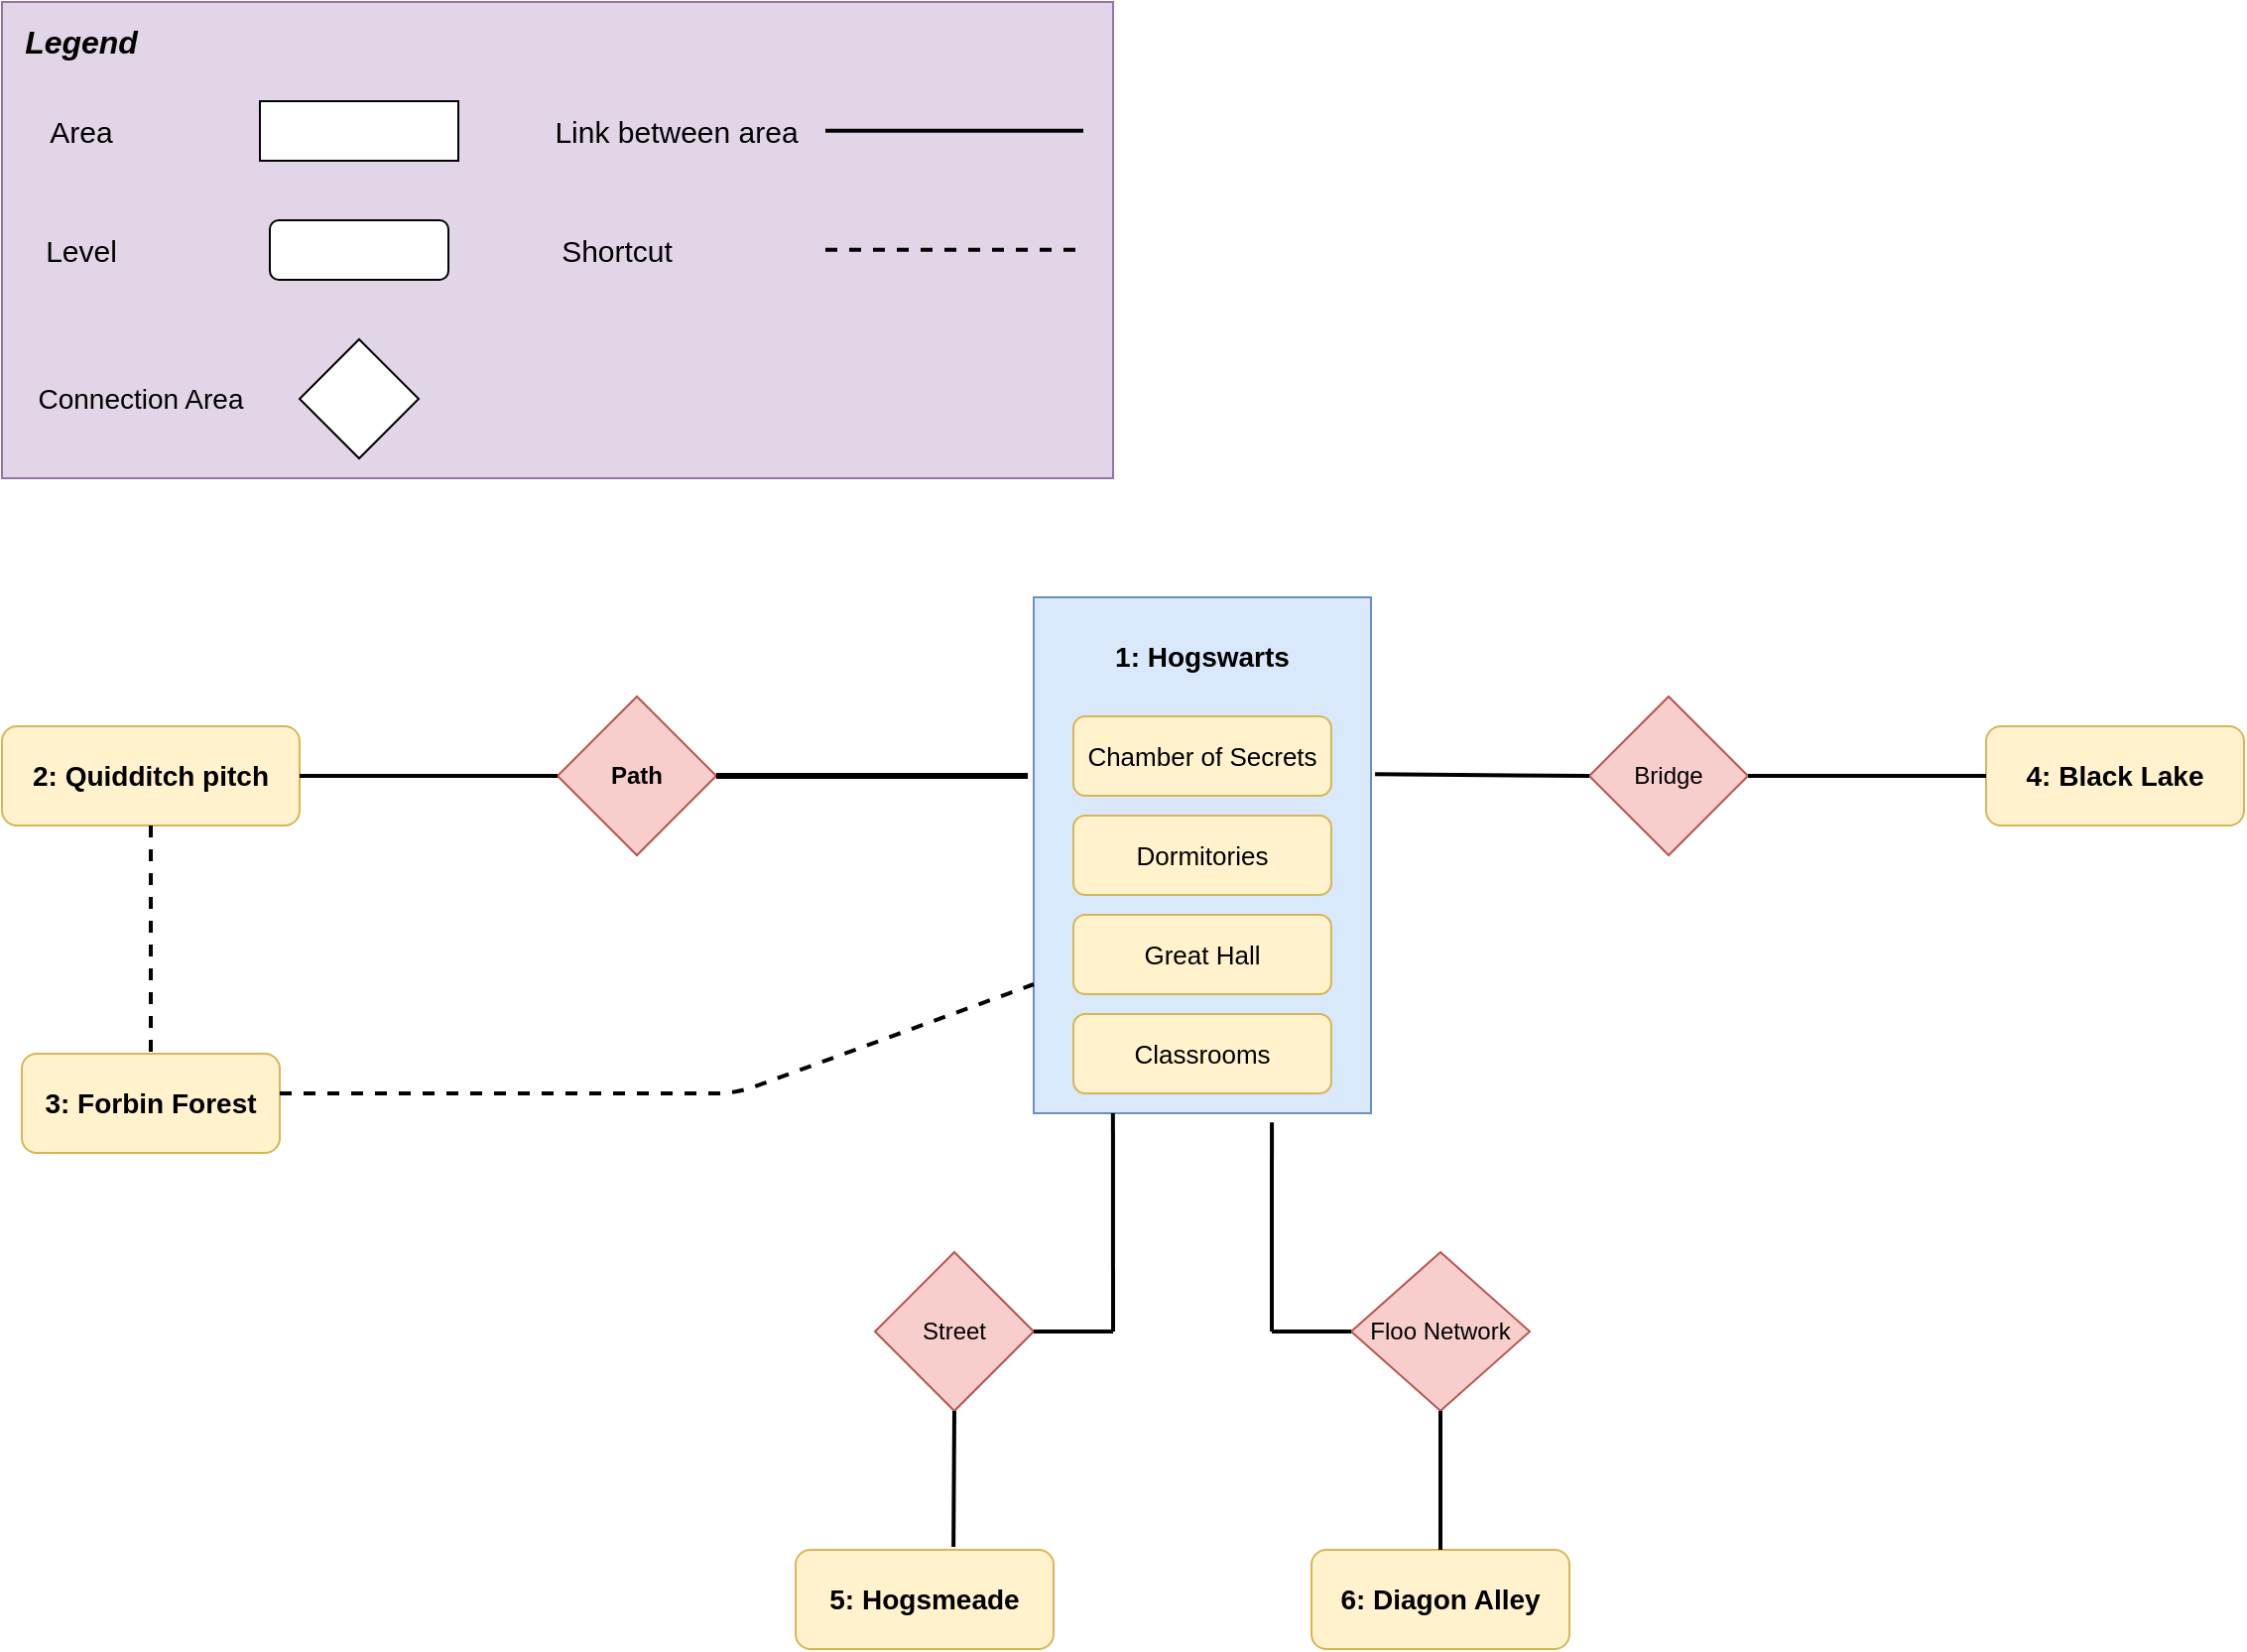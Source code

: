 <mxfile version="13.8.2" type="device"><diagram id="ieafXlgLXWAPZvrX-SiW" name="Page-1"><mxGraphModel dx="2310" dy="1870" grid="1" gridSize="10" guides="1" tooltips="1" connect="1" arrows="1" fold="1" page="1" pageScale="1" pageWidth="827" pageHeight="1169" math="0" shadow="0"><root><mxCell id="0"/><mxCell id="1" parent="0"/><mxCell id="-Sm9kyZUlRJPpKezosNG-6" value="&lt;b&gt;Path&lt;/b&gt;" style="rhombus;whiteSpace=wrap;html=1;fillColor=#f8cecc;strokeColor=#b85450;" vertex="1" parent="1"><mxGeometry x="40" y="-40" width="80" height="80" as="geometry"/></mxCell><mxCell id="-Sm9kyZUlRJPpKezosNG-8" value="Floo Network" style="rhombus;whiteSpace=wrap;html=1;fillColor=#f8cecc;strokeColor=#b85450;" vertex="1" parent="1"><mxGeometry x="440" y="240" width="90" height="80" as="geometry"/></mxCell><mxCell id="-Sm9kyZUlRJPpKezosNG-9" value="&lt;font style=&quot;font-size: 14px&quot;&gt;&lt;b&gt;4: Black Lake&lt;/b&gt;&lt;/font&gt;" style="rounded=1;whiteSpace=wrap;html=1;fillColor=#fff2cc;strokeColor=#d6b656;align=center;" vertex="1" parent="1"><mxGeometry x="760" y="-25" width="130" height="50" as="geometry"/></mxCell><mxCell id="-Sm9kyZUlRJPpKezosNG-10" value="Bridge" style="rhombus;whiteSpace=wrap;html=1;fillColor=#f8cecc;strokeColor=#b85450;" vertex="1" parent="1"><mxGeometry x="560" y="-40" width="80" height="80" as="geometry"/></mxCell><mxCell id="-Sm9kyZUlRJPpKezosNG-11" value="&lt;font style=&quot;font-size: 14px&quot;&gt;&lt;b&gt;3: Forbin Forest&lt;/b&gt;&lt;/font&gt;" style="rounded=1;whiteSpace=wrap;html=1;fillColor=#fff2cc;strokeColor=#d6b656;" vertex="1" parent="1"><mxGeometry x="-230" y="140" width="130" height="50" as="geometry"/></mxCell><mxCell id="-Sm9kyZUlRJPpKezosNG-12" value="&lt;font size=&quot;1&quot;&gt;&lt;b style=&quot;font-size: 14px&quot;&gt;2: Quidditch pitch&lt;/b&gt;&lt;/font&gt;" style="rounded=1;whiteSpace=wrap;html=1;fillColor=#fff2cc;strokeColor=#d6b656;" vertex="1" parent="1"><mxGeometry x="-240" y="-25" width="150" height="50" as="geometry"/></mxCell><mxCell id="-Sm9kyZUlRJPpKezosNG-13" value="Street" style="rhombus;whiteSpace=wrap;html=1;fillColor=#f8cecc;strokeColor=#b85450;" vertex="1" parent="1"><mxGeometry x="200" y="240" width="80" height="80" as="geometry"/></mxCell><mxCell id="-Sm9kyZUlRJPpKezosNG-15" value="" style="rounded=0;whiteSpace=wrap;html=1;fillColor=#e1d5e7;strokeColor=#9673a6;" vertex="1" parent="1"><mxGeometry x="-240" y="-390" width="560" height="240" as="geometry"/></mxCell><mxCell id="-Sm9kyZUlRJPpKezosNG-16" value="" style="rounded=1;whiteSpace=wrap;html=1;" vertex="1" parent="1"><mxGeometry x="-105" y="-280" width="90" height="30" as="geometry"/></mxCell><mxCell id="-Sm9kyZUlRJPpKezosNG-17" value="&lt;font style=&quot;font-size: 16px&quot;&gt;&lt;b&gt;&lt;i&gt;Legend&lt;/i&gt;&lt;/b&gt;&lt;/font&gt;" style="text;html=1;strokeColor=none;fillColor=none;align=center;verticalAlign=middle;whiteSpace=wrap;rounded=0;" vertex="1" parent="1"><mxGeometry x="-220" y="-380" width="40" height="20" as="geometry"/></mxCell><mxCell id="-Sm9kyZUlRJPpKezosNG-20" value="" style="rhombus;whiteSpace=wrap;html=1;" vertex="1" parent="1"><mxGeometry x="-90" y="-220" width="60" height="60" as="geometry"/></mxCell><mxCell id="-Sm9kyZUlRJPpKezosNG-21" value="&lt;font style=&quot;font-size: 14px&quot;&gt;Connection Area&lt;/font&gt;" style="text;html=1;strokeColor=none;fillColor=none;align=center;verticalAlign=middle;whiteSpace=wrap;rounded=0;" vertex="1" parent="1"><mxGeometry x="-240" y="-200" width="140" height="20" as="geometry"/></mxCell><mxCell id="-Sm9kyZUlRJPpKezosNG-22" value="&lt;font style=&quot;font-size: 15px&quot;&gt;Area&lt;/font&gt;" style="text;html=1;strokeColor=none;fillColor=none;align=center;verticalAlign=middle;whiteSpace=wrap;rounded=0;" vertex="1" parent="1"><mxGeometry x="-220" y="-335" width="40" height="20" as="geometry"/></mxCell><mxCell id="-Sm9kyZUlRJPpKezosNG-23" style="edgeStyle=orthogonalEdgeStyle;rounded=0;orthogonalLoop=1;jettySize=auto;html=1;exitX=0.5;exitY=1;exitDx=0;exitDy=0;" edge="1" parent="1" source="-Sm9kyZUlRJPpKezosNG-22" target="-Sm9kyZUlRJPpKezosNG-22"><mxGeometry relative="1" as="geometry"/></mxCell><mxCell id="-Sm9kyZUlRJPpKezosNG-27" value="&lt;font style=&quot;font-size: 15px&quot;&gt;Link between area&lt;/font&gt;" style="text;html=1;strokeColor=none;fillColor=none;align=center;verticalAlign=middle;whiteSpace=wrap;rounded=0;" vertex="1" parent="1"><mxGeometry x="30" y="-335" width="140" height="20" as="geometry"/></mxCell><mxCell id="-Sm9kyZUlRJPpKezosNG-30" value="" style="endArrow=none;html=1;strokeWidth=2;" edge="1" parent="1"><mxGeometry width="50" height="50" relative="1" as="geometry"><mxPoint x="175" y="-325.17" as="sourcePoint"/><mxPoint x="305" y="-325.17" as="targetPoint"/></mxGeometry></mxCell><mxCell id="-Sm9kyZUlRJPpKezosNG-33" value="&lt;font style=&quot;font-size: 15px&quot;&gt;Shortcut&lt;/font&gt;" style="text;html=1;strokeColor=none;fillColor=none;align=center;verticalAlign=middle;whiteSpace=wrap;rounded=0;" vertex="1" parent="1"><mxGeometry y="-275" width="140" height="20" as="geometry"/></mxCell><mxCell id="-Sm9kyZUlRJPpKezosNG-34" value="" style="rounded=0;whiteSpace=wrap;html=1;" vertex="1" parent="1"><mxGeometry x="-110" y="-340" width="100" height="30" as="geometry"/></mxCell><mxCell id="-Sm9kyZUlRJPpKezosNG-37" value="" style="endArrow=none;html=1;dashed=1;strokeWidth=2;" edge="1" parent="1"><mxGeometry width="50" height="50" relative="1" as="geometry"><mxPoint x="175" y="-265.17" as="sourcePoint"/><mxPoint x="305" y="-265.17" as="targetPoint"/></mxGeometry></mxCell><mxCell id="-Sm9kyZUlRJPpKezosNG-49" value="&lt;font style=&quot;font-size: 15px&quot;&gt;Level&lt;/font&gt;" style="text;html=1;strokeColor=none;fillColor=none;align=center;verticalAlign=middle;whiteSpace=wrap;rounded=0;" vertex="1" parent="1"><mxGeometry x="-220" y="-275" width="40" height="20" as="geometry"/></mxCell><mxCell id="-Sm9kyZUlRJPpKezosNG-52" value="&lt;b&gt;&lt;font style=&quot;font-size: 13px&quot;&gt;&lt;br&gt;&lt;/font&gt;&lt;/b&gt;" style="rounded=0;whiteSpace=wrap;html=1;fillColor=#dae8fc;strokeColor=#6c8ebf;" vertex="1" parent="1"><mxGeometry x="280" y="-90" width="170" height="260" as="geometry"/></mxCell><mxCell id="-Sm9kyZUlRJPpKezosNG-53" value="&lt;span style=&quot;font-family: &amp;#34;helvetica&amp;#34; ; font-size: 13px&quot;&gt;Chamber of Secrets&lt;/span&gt;" style="rounded=1;whiteSpace=wrap;html=1;fillColor=#fff2cc;strokeColor=#d6b656;" vertex="1" parent="1"><mxGeometry x="300" y="-30" width="130" height="40" as="geometry"/></mxCell><mxCell id="-Sm9kyZUlRJPpKezosNG-55" value="&lt;span style=&quot;font-family: &amp;#34;helvetica&amp;#34; ; font-size: 13px&quot;&gt;Dormitories&lt;/span&gt;" style="rounded=1;whiteSpace=wrap;html=1;fillColor=#fff2cc;strokeColor=#d6b656;" vertex="1" parent="1"><mxGeometry x="300" y="20" width="130" height="40" as="geometry"/></mxCell><mxCell id="-Sm9kyZUlRJPpKezosNG-56" value="&lt;span style=&quot;font-family: &amp;#34;helvetica&amp;#34; ; font-size: 13px&quot;&gt;Great Hall&lt;/span&gt;" style="rounded=1;whiteSpace=wrap;html=1;fillColor=#fff2cc;strokeColor=#d6b656;" vertex="1" parent="1"><mxGeometry x="300" y="70" width="130" height="40" as="geometry"/></mxCell><mxCell id="-Sm9kyZUlRJPpKezosNG-57" value="&lt;font style=&quot;font-size: 14px&quot;&gt;&lt;b&gt;1: Hogswarts&lt;/b&gt;&lt;/font&gt;" style="text;html=1;strokeColor=none;fillColor=none;align=center;verticalAlign=middle;whiteSpace=wrap;rounded=0;" vertex="1" parent="1"><mxGeometry x="320" y="-70" width="90" height="20" as="geometry"/></mxCell><mxCell id="-Sm9kyZUlRJPpKezosNG-58" value="" style="endArrow=none;html=1;strokeColor=#000000;exitX=1;exitY=0.5;exitDx=0;exitDy=0;strokeWidth=3;" edge="1" parent="1" source="-Sm9kyZUlRJPpKezosNG-6"><mxGeometry width="50" height="50" relative="1" as="geometry"><mxPoint x="180" y="160" as="sourcePoint"/><mxPoint x="277" as="targetPoint"/></mxGeometry></mxCell><mxCell id="-Sm9kyZUlRJPpKezosNG-63" value="" style="endArrow=none;html=1;strokeColor=#000000;strokeWidth=2;" edge="1" parent="1" source="-Sm9kyZUlRJPpKezosNG-12" target="-Sm9kyZUlRJPpKezosNG-6"><mxGeometry width="50" height="50" relative="1" as="geometry"><mxPoint x="180" y="160" as="sourcePoint"/><mxPoint x="230" y="110" as="targetPoint"/></mxGeometry></mxCell><mxCell id="-Sm9kyZUlRJPpKezosNG-66" value="" style="endArrow=none;html=1;strokeColor=#000000;strokeWidth=2;exitX=0.5;exitY=1;exitDx=0;exitDy=0;dashed=1;" edge="1" parent="1" source="-Sm9kyZUlRJPpKezosNG-12" target="-Sm9kyZUlRJPpKezosNG-11"><mxGeometry width="50" height="50" relative="1" as="geometry"><mxPoint x="180" y="-30" as="sourcePoint"/><mxPoint x="230" y="-80" as="targetPoint"/></mxGeometry></mxCell><mxCell id="-Sm9kyZUlRJPpKezosNG-69" value="" style="endArrow=none;html=1;dashed=1;strokeColor=#000000;strokeWidth=2;entryX=0;entryY=0.75;entryDx=0;entryDy=0;exitX=1;exitY=0.4;exitDx=0;exitDy=0;exitPerimeter=0;" edge="1" parent="1" source="-Sm9kyZUlRJPpKezosNG-11" target="-Sm9kyZUlRJPpKezosNG-52"><mxGeometry width="50" height="50" relative="1" as="geometry"><mxPoint x="-40" y="160" as="sourcePoint"/><mxPoint x="230" y="220" as="targetPoint"/><Array as="points"><mxPoint x="130" y="160"/></Array></mxGeometry></mxCell><mxCell id="-Sm9kyZUlRJPpKezosNG-73" value="" style="endArrow=none;html=1;strokeColor=#000000;strokeWidth=2;entryX=0;entryY=0.5;entryDx=0;entryDy=0;exitX=1.012;exitY=0.343;exitDx=0;exitDy=0;exitPerimeter=0;" edge="1" parent="1" source="-Sm9kyZUlRJPpKezosNG-52" target="-Sm9kyZUlRJPpKezosNG-10"><mxGeometry width="50" height="50" relative="1" as="geometry"><mxPoint x="480" y="50" as="sourcePoint"/><mxPoint x="530" as="targetPoint"/></mxGeometry></mxCell><mxCell id="-Sm9kyZUlRJPpKezosNG-74" value="" style="endArrow=none;html=1;strokeColor=#000000;strokeWidth=2;" edge="1" parent="1" source="-Sm9kyZUlRJPpKezosNG-10"><mxGeometry width="50" height="50" relative="1" as="geometry"><mxPoint x="730" y="50" as="sourcePoint"/><mxPoint x="760" as="targetPoint"/></mxGeometry></mxCell><mxCell id="-Sm9kyZUlRJPpKezosNG-75" value="&lt;font style=&quot;font-size: 14px&quot;&gt;&lt;b&gt;5: Hogsmeade&lt;/b&gt;&lt;/font&gt;" style="rounded=1;whiteSpace=wrap;html=1;fillColor=#fff2cc;strokeColor=#d6b656;" vertex="1" parent="1"><mxGeometry x="160" y="390" width="130" height="50" as="geometry"/></mxCell><mxCell id="-Sm9kyZUlRJPpKezosNG-76" value="" style="endArrow=none;html=1;strokeColor=#000000;strokeWidth=2;entryX=0.235;entryY=1;entryDx=0;entryDy=0;entryPerimeter=0;" edge="1" parent="1" target="-Sm9kyZUlRJPpKezosNG-52"><mxGeometry width="50" height="50" relative="1" as="geometry"><mxPoint x="320" y="280" as="sourcePoint"/><mxPoint x="320" y="220" as="targetPoint"/></mxGeometry></mxCell><mxCell id="-Sm9kyZUlRJPpKezosNG-80" value="" style="endArrow=none;html=1;strokeColor=#000000;strokeWidth=2;exitX=1;exitY=0.5;exitDx=0;exitDy=0;" edge="1" parent="1" source="-Sm9kyZUlRJPpKezosNG-13"><mxGeometry width="50" height="50" relative="1" as="geometry"><mxPoint x="310" y="270" as="sourcePoint"/><mxPoint x="320" y="280" as="targetPoint"/></mxGeometry></mxCell><mxCell id="-Sm9kyZUlRJPpKezosNG-81" value="" style="endArrow=none;html=1;strokeColor=#000000;strokeWidth=2;entryX=0.5;entryY=1;entryDx=0;entryDy=0;exitX=0.612;exitY=-0.031;exitDx=0;exitDy=0;exitPerimeter=0;" edge="1" parent="1" source="-Sm9kyZUlRJPpKezosNG-75" target="-Sm9kyZUlRJPpKezosNG-13"><mxGeometry width="50" height="50" relative="1" as="geometry"><mxPoint x="260" y="520" as="sourcePoint"/><mxPoint x="310" y="470" as="targetPoint"/></mxGeometry></mxCell><mxCell id="-Sm9kyZUlRJPpKezosNG-83" value="&lt;font style=&quot;font-size: 14px&quot;&gt;&lt;b&gt;6: Diagon Alley&lt;/b&gt;&lt;/font&gt;" style="rounded=1;whiteSpace=wrap;html=1;fillColor=#fff2cc;strokeColor=#d6b656;" vertex="1" parent="1"><mxGeometry x="420" y="390" width="130" height="50" as="geometry"/></mxCell><mxCell id="-Sm9kyZUlRJPpKezosNG-85" value="" style="endArrow=none;html=1;strokeColor=#000000;strokeWidth=2;entryX=0.706;entryY=1.018;entryDx=0;entryDy=0;entryPerimeter=0;" edge="1" parent="1" target="-Sm9kyZUlRJPpKezosNG-52"><mxGeometry width="50" height="50" relative="1" as="geometry"><mxPoint x="400" y="280" as="sourcePoint"/><mxPoint x="480" y="280" as="targetPoint"/></mxGeometry></mxCell><mxCell id="-Sm9kyZUlRJPpKezosNG-86" value="" style="endArrow=none;html=1;strokeColor=#000000;strokeWidth=2;entryX=0;entryY=0.5;entryDx=0;entryDy=0;" edge="1" parent="1" target="-Sm9kyZUlRJPpKezosNG-8"><mxGeometry width="50" height="50" relative="1" as="geometry"><mxPoint x="400" y="280" as="sourcePoint"/><mxPoint x="480" y="270" as="targetPoint"/></mxGeometry></mxCell><mxCell id="-Sm9kyZUlRJPpKezosNG-87" value="" style="endArrow=none;html=1;strokeColor=#000000;strokeWidth=2;entryX=0.5;entryY=1;entryDx=0;entryDy=0;exitX=0.5;exitY=0;exitDx=0;exitDy=0;" edge="1" parent="1" source="-Sm9kyZUlRJPpKezosNG-83" target="-Sm9kyZUlRJPpKezosNG-8"><mxGeometry width="50" height="50" relative="1" as="geometry"><mxPoint x="430" y="320" as="sourcePoint"/><mxPoint x="480" y="270" as="targetPoint"/></mxGeometry></mxCell><mxCell id="-Sm9kyZUlRJPpKezosNG-89" value="&lt;span style=&quot;font-family: &amp;#34;helvetica&amp;#34; ; font-size: 13px&quot;&gt;Classrooms&lt;/span&gt;" style="rounded=1;whiteSpace=wrap;html=1;fillColor=#fff2cc;strokeColor=#d6b656;" vertex="1" parent="1"><mxGeometry x="300" y="120" width="130" height="40" as="geometry"/></mxCell></root></mxGraphModel></diagram></mxfile>